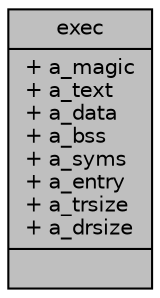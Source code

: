 digraph "exec"
{
 // LATEX_PDF_SIZE
  edge [fontname="Helvetica",fontsize="10",labelfontname="Helvetica",labelfontsize="10"];
  node [fontname="Helvetica",fontsize="10",shape=record];
  Node1 [label="{exec\n|+ a_magic\l+ a_text\l+ a_data\l+ a_bss\l+ a_syms\l+ a_entry\l+ a_trsize\l+ a_drsize\l|}",height=0.2,width=0.4,color="black", fillcolor="grey75", style="filled", fontcolor="black",tooltip=" "];
}
